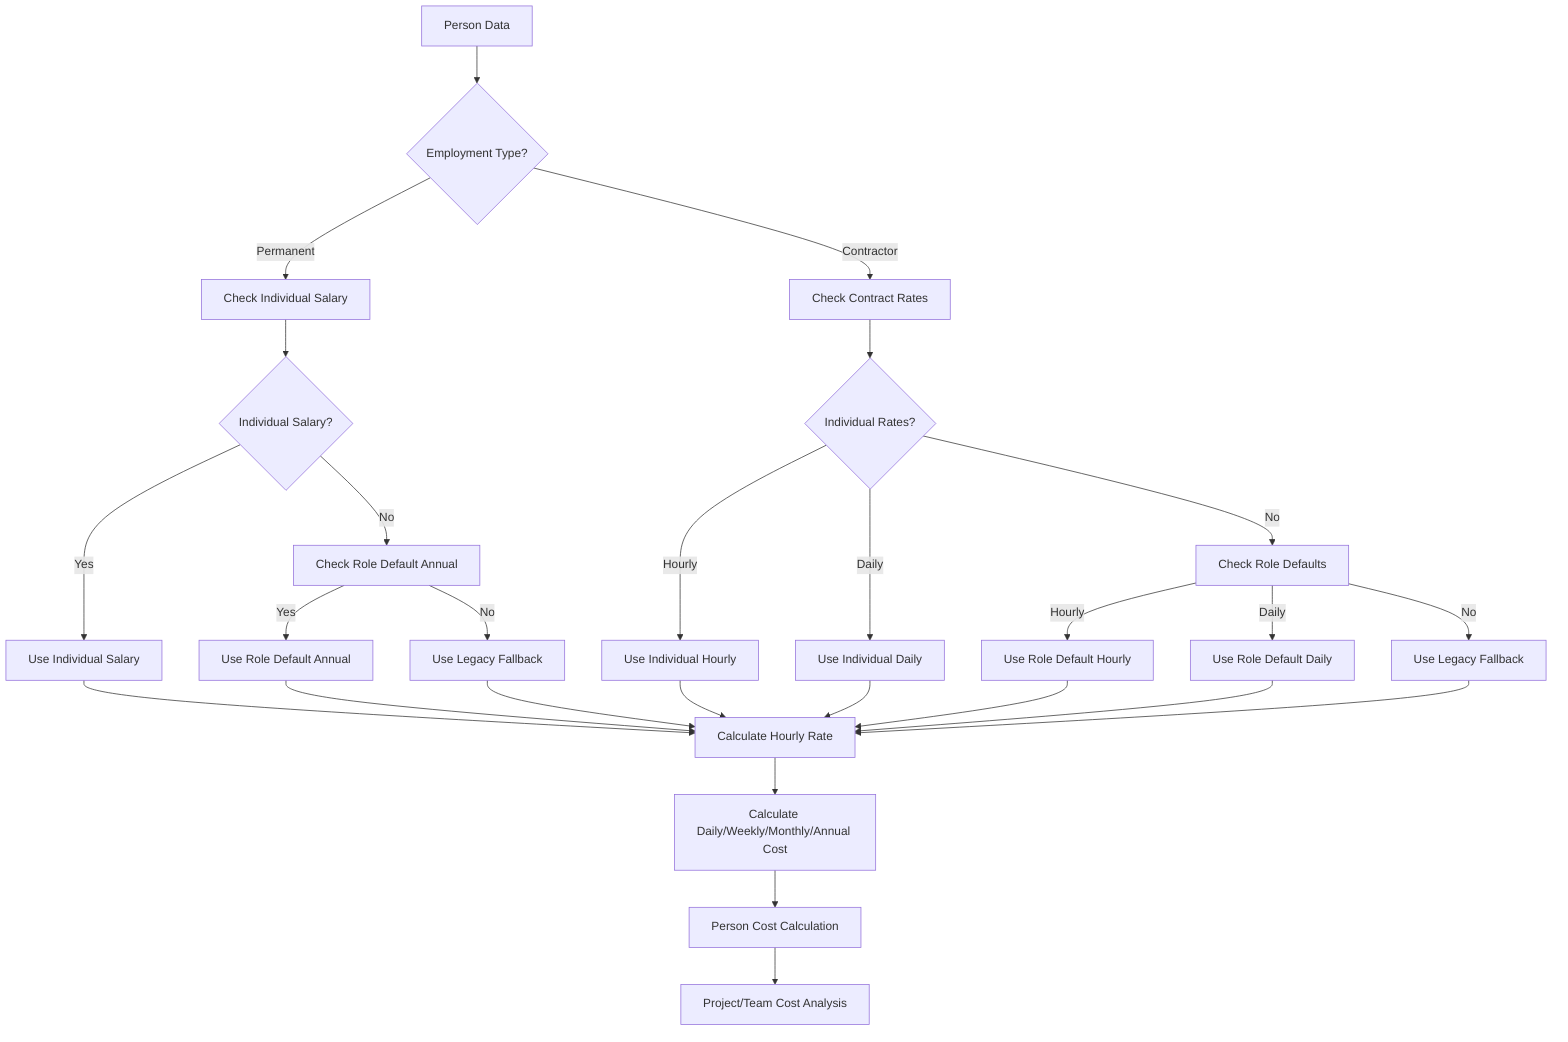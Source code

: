 flowchart TD
    A[Person Data] --> B{Employment Type?}
    B -->|Permanent| C[Check Individual Salary]
    B -->|Contractor| D[Check Contract Rates]
    C --> E{Individual Salary?}
    E -->|Yes| F[Use Individual Salary]
    E -->|No| G[Check Role Default Annual]
    G -->|Yes| H[Use Role Default Annual]
    G -->|No| I[Use Legacy Fallback]
    D --> J{Individual Rates?}
    J -->|Hourly| K[Use Individual Hourly]
    J -->|Daily| L[Use Individual Daily]
    J -->|No| M[Check Role Defaults]
    M -->|Hourly| N[Use Role Default Hourly]
    M -->|Daily| O[Use Role Default Daily]
    M -->|No| P[Use Legacy Fallback]
    F & H & I & K & L & N & O & P --> Q[Calculate Hourly Rate]
    Q --> R[Calculate Daily/Weekly/Monthly/Annual Cost]
    R --> S[Person Cost Calculation]
    S --> T[Project/Team Cost Analysis]